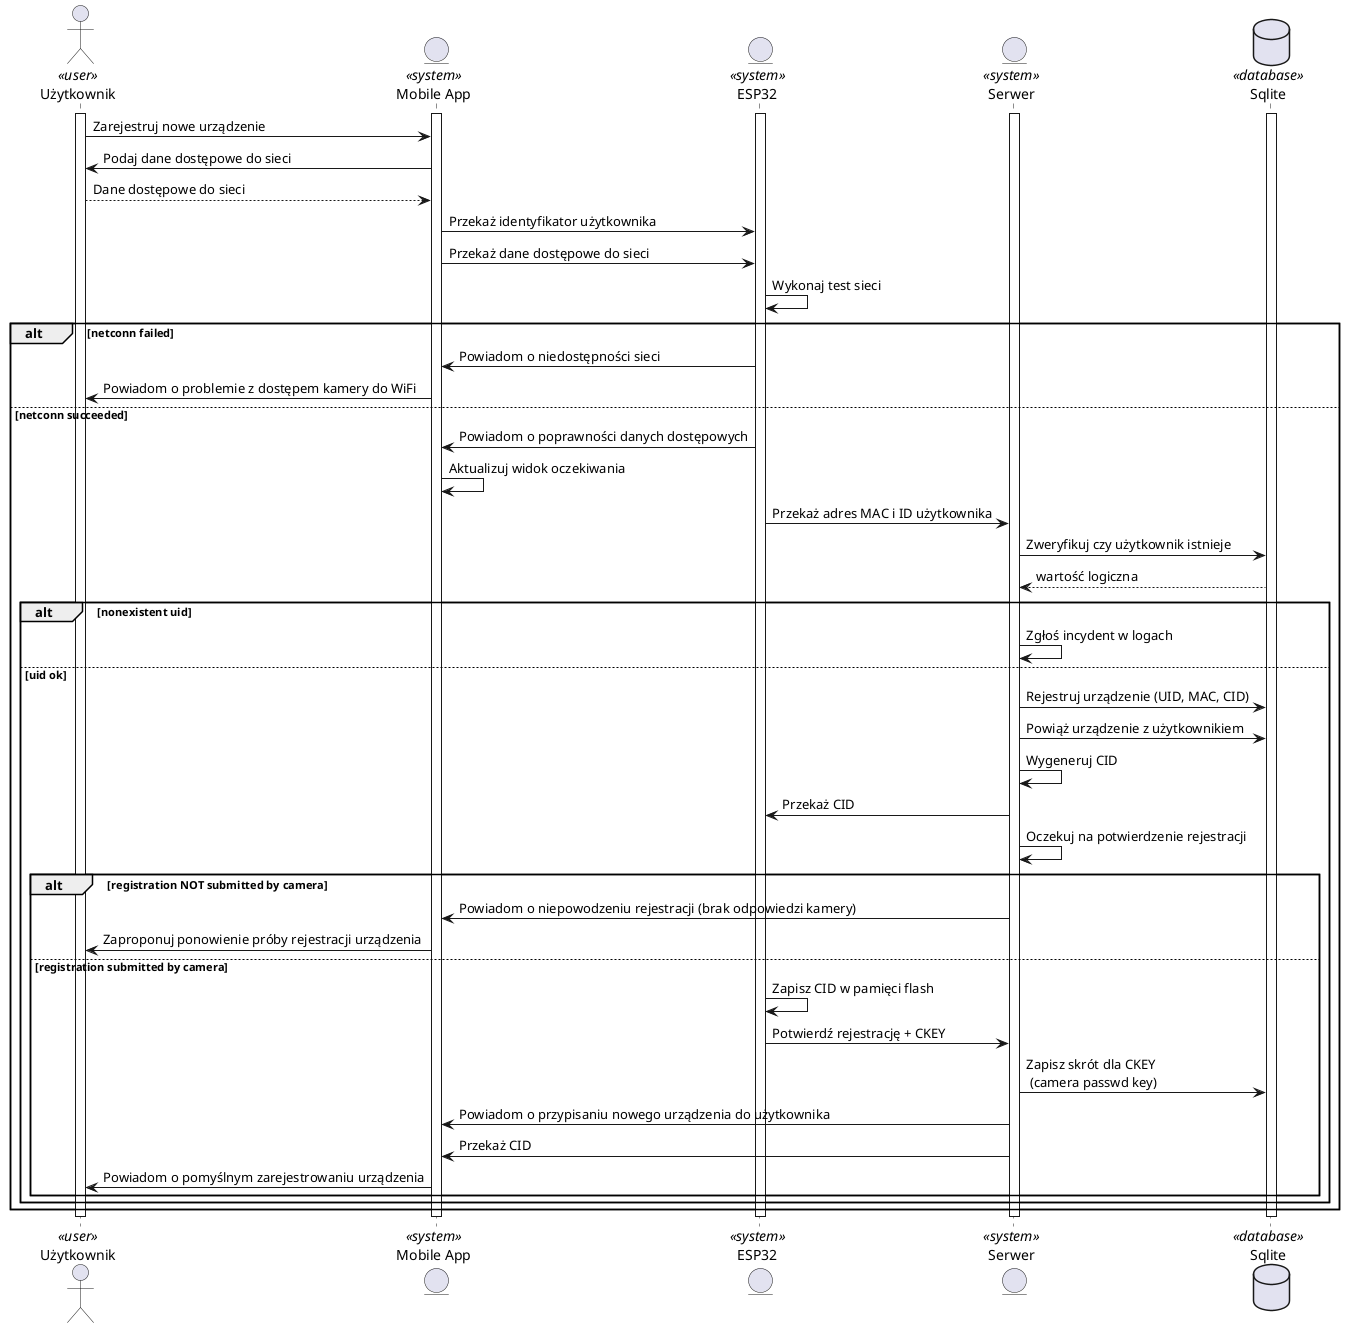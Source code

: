 @startuml

actor Użytkownik as User << user >> 
entity "Mobile App" as MobileApp << system >>
entity ESP32 as Esp32 << system >>
entity Serwer as Server << system >>
database Sqlite as Database << database >>

activate User
activate MobileApp
activate Esp32
activate Server
activate Database

User -> MobileApp : Zarejestruj nowe urządzenie
MobileApp -> User : Podaj dane dostępowe do sieci
User --> MobileApp : Dane dostępowe do sieci
MobileApp -> Esp32 : Przekaż identyfikator użytkownika
MobileApp -> Esp32 : Przekaż dane dostępowe do sieci
Esp32 -> Esp32 : Wykonaj test sieci
alt netconn failed
    Esp32 -> MobileApp : Powiadom o niedostępności sieci
    MobileApp -> User : Powiadom o problemie z dostępem kamery do WiFi
else netconn succeeded
    Esp32 -> MobileApp : Powiadom o poprawności danych dostępowych
    MobileApp -> MobileApp : Aktualizuj widok oczekiwania
    Esp32 -> Server : Przekaż adres MAC i ID użytkownika
    Server -> Database : Zweryfikuj czy użytkownik istnieje
    Database --> Server : wartość logiczna
    alt nonexistent uid
	Server -> Server : Zgłoś incydent w logach
    else uid ok
    	Server -> Database : Rejestruj urządzenie (UID, MAC, CID)
    	Server -> Database : Powiąż urządzenie z użytkownikiem

        Server -> Server : Wygeneruj CID
        Server -> Esp32 : Przekaż CID
        Server -> Server : Oczekuj na potwierdzenie rejestracji
        alt registration NOT submitted by camera
            Server -> MobileApp : Powiadom o niepowodzeniu rejestracji (brak odpowiedzi kamery)
            MobileApp -> User : Zaproponuj ponowienie próby rejestracji urządzenia
        else  registration submitted by camera
            Esp32 -> Esp32 : Zapisz CID w pamięci flash
            Esp32 -> Server : Potwierdź rejestrację + CKEY
            Server -> Database : Zapisz skrót dla CKEY\n (camera passwd key)
            Server -> MobileApp : Powiadom o przypisaniu nowego urządzenia do użytkownika
            Server -> MobileApp : Przekaż CID
            MobileApp -> User : Powiadom o pomyślnym zarejestrowaniu urządzenia
        end
    	
    end
end
''''''''''''''''

deactivate User
deactivate MobileApp
deactivate Esp32
deactivate Server
deactivate Database

@enduml
